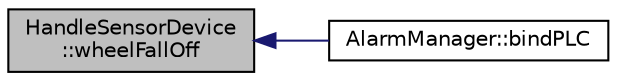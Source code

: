 digraph "HandleSensorDevice::wheelFallOff"
{
  edge [fontname="Helvetica",fontsize="10",labelfontname="Helvetica",labelfontsize="10"];
  node [fontname="Helvetica",fontsize="10",shape=record];
  rankdir="LR";
  Node42 [label="HandleSensorDevice\l::wheelFallOff",height=0.2,width=0.4,color="black", fillcolor="grey75", style="filled", fontcolor="black"];
  Node42 -> Node43 [dir="back",color="midnightblue",fontsize="10",style="solid"];
  Node43 [label="AlarmManager::bindPLC",height=0.2,width=0.4,color="black", fillcolor="white", style="filled",URL="$class_alarm_manager.html#a4af37b18f9592a557393e947d033ecaf"];
}
